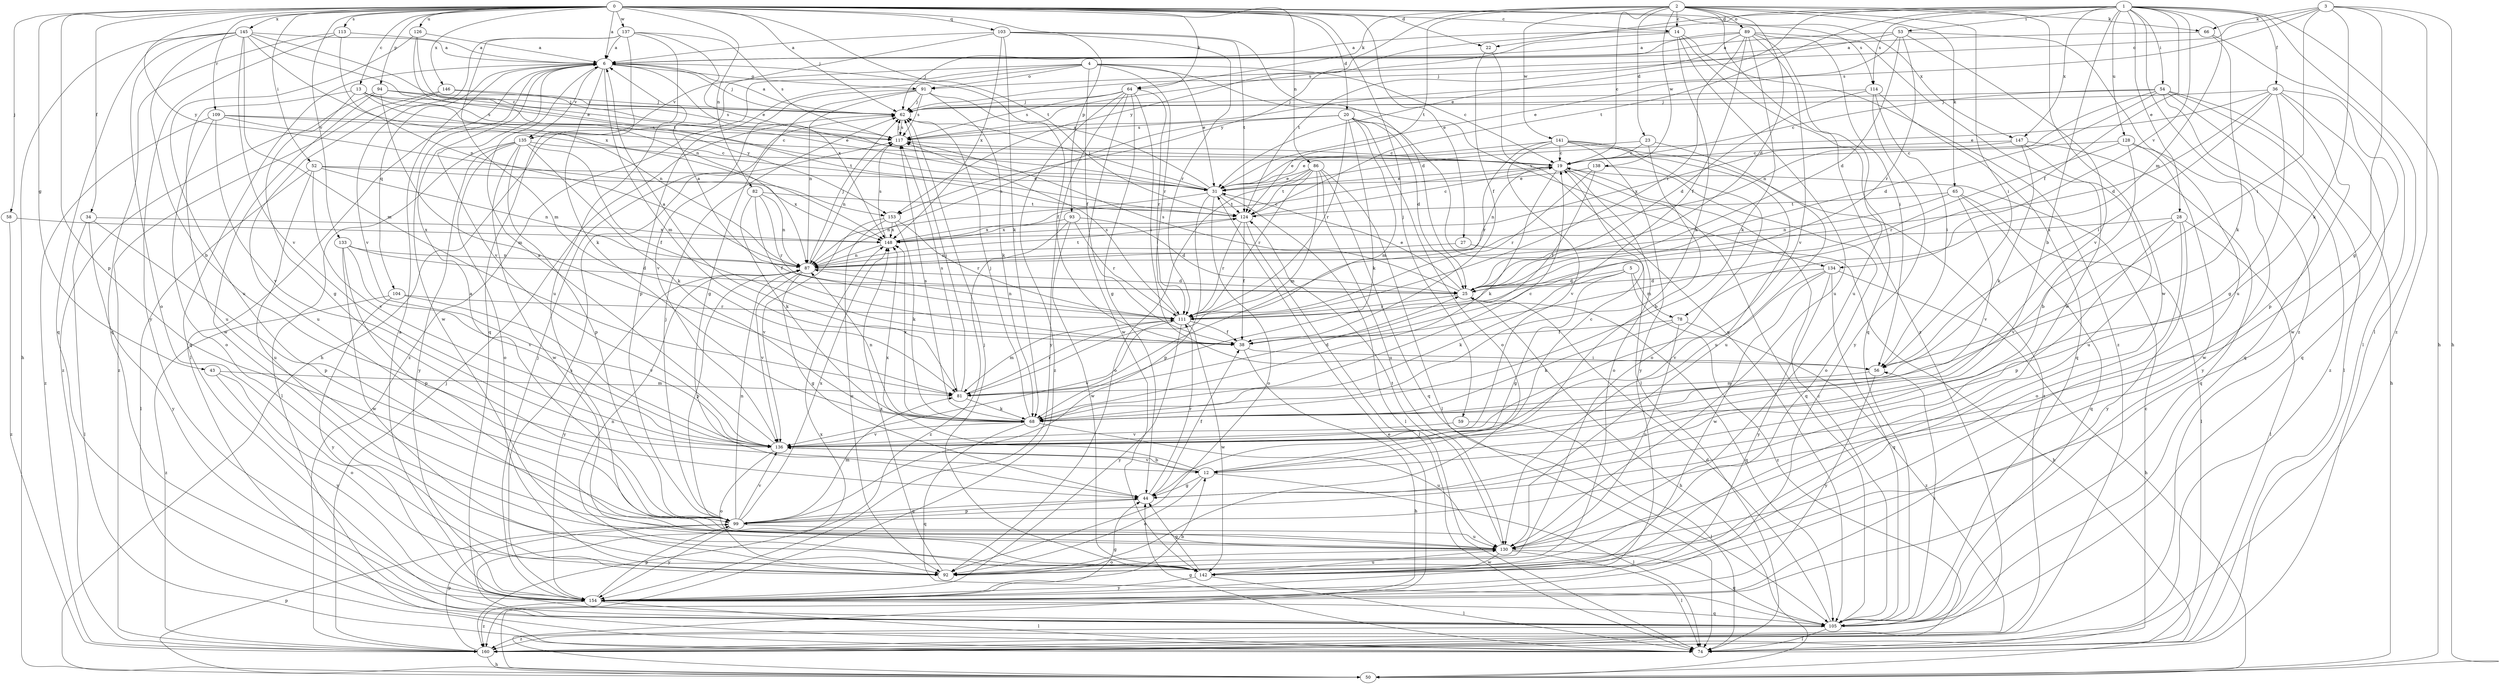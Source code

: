 strict digraph  {
0;
1;
2;
3;
4;
5;
6;
12;
13;
14;
19;
20;
22;
23;
25;
27;
28;
31;
34;
36;
38;
43;
44;
50;
52;
53;
54;
56;
58;
59;
62;
64;
65;
66;
68;
74;
78;
81;
82;
86;
87;
89;
91;
92;
93;
94;
99;
103;
104;
105;
109;
111;
113;
114;
117;
124;
126;
128;
130;
133;
134;
135;
136;
137;
138;
141;
142;
145;
146;
147;
148;
153;
154;
160;
0 -> 6  [label=a];
0 -> 13  [label=c];
0 -> 14  [label=c];
0 -> 20  [label=d];
0 -> 22  [label=d];
0 -> 27  [label=e];
0 -> 34  [label=f];
0 -> 43  [label=g];
0 -> 52  [label=i];
0 -> 58  [label=j];
0 -> 59  [label=j];
0 -> 62  [label=j];
0 -> 64  [label=k];
0 -> 82  [label=n];
0 -> 86  [label=n];
0 -> 93  [label=p];
0 -> 94  [label=p];
0 -> 99  [label=p];
0 -> 103  [label=q];
0 -> 109  [label=r];
0 -> 113  [label=s];
0 -> 114  [label=s];
0 -> 124  [label=t];
0 -> 126  [label=u];
0 -> 133  [label=v];
0 -> 137  [label=w];
0 -> 145  [label=x];
0 -> 146  [label=x];
0 -> 147  [label=x];
0 -> 153  [label=y];
1 -> 12  [label=b];
1 -> 22  [label=d];
1 -> 28  [label=e];
1 -> 31  [label=e];
1 -> 36  [label=f];
1 -> 38  [label=f];
1 -> 50  [label=h];
1 -> 53  [label=i];
1 -> 54  [label=i];
1 -> 74  [label=l];
1 -> 78  [label=m];
1 -> 114  [label=s];
1 -> 117  [label=s];
1 -> 124  [label=t];
1 -> 128  [label=u];
1 -> 134  [label=v];
1 -> 147  [label=x];
1 -> 160  [label=z];
2 -> 14  [label=c];
2 -> 19  [label=c];
2 -> 23  [label=d];
2 -> 25  [label=d];
2 -> 56  [label=i];
2 -> 64  [label=k];
2 -> 65  [label=k];
2 -> 66  [label=k];
2 -> 89  [label=o];
2 -> 124  [label=t];
2 -> 138  [label=w];
2 -> 141  [label=w];
2 -> 142  [label=w];
2 -> 153  [label=y];
2 -> 160  [label=z];
3 -> 44  [label=g];
3 -> 50  [label=h];
3 -> 56  [label=i];
3 -> 66  [label=k];
3 -> 68  [label=k];
3 -> 91  [label=o];
3 -> 117  [label=s];
3 -> 160  [label=z];
4 -> 19  [label=c];
4 -> 31  [label=e];
4 -> 38  [label=f];
4 -> 91  [label=o];
4 -> 99  [label=p];
4 -> 111  [label=r];
4 -> 134  [label=v];
4 -> 135  [label=v];
4 -> 160  [label=z];
5 -> 25  [label=d];
5 -> 44  [label=g];
5 -> 68  [label=k];
5 -> 78  [label=m];
5 -> 160  [label=z];
6 -> 62  [label=j];
6 -> 68  [label=k];
6 -> 74  [label=l];
6 -> 81  [label=m];
6 -> 91  [label=o];
6 -> 104  [label=q];
6 -> 105  [label=q];
6 -> 135  [label=v];
6 -> 136  [label=v];
6 -> 142  [label=w];
6 -> 148  [label=x];
12 -> 19  [label=c];
12 -> 44  [label=g];
12 -> 74  [label=l];
12 -> 92  [label=o];
12 -> 136  [label=v];
12 -> 148  [label=x];
13 -> 44  [label=g];
13 -> 62  [label=j];
13 -> 87  [label=n];
13 -> 117  [label=s];
13 -> 130  [label=u];
13 -> 153  [label=y];
14 -> 6  [label=a];
14 -> 68  [label=k];
14 -> 105  [label=q];
14 -> 130  [label=u];
14 -> 153  [label=y];
14 -> 160  [label=z];
19 -> 31  [label=e];
19 -> 68  [label=k];
19 -> 87  [label=n];
19 -> 92  [label=o];
19 -> 105  [label=q];
20 -> 25  [label=d];
20 -> 68  [label=k];
20 -> 74  [label=l];
20 -> 81  [label=m];
20 -> 87  [label=n];
20 -> 92  [label=o];
20 -> 111  [label=r];
20 -> 117  [label=s];
22 -> 38  [label=f];
22 -> 105  [label=q];
23 -> 12  [label=b];
23 -> 19  [label=c];
23 -> 31  [label=e];
23 -> 130  [label=u];
25 -> 6  [label=a];
25 -> 31  [label=e];
25 -> 50  [label=h];
25 -> 105  [label=q];
25 -> 111  [label=r];
25 -> 117  [label=s];
27 -> 50  [label=h];
27 -> 87  [label=n];
28 -> 74  [label=l];
28 -> 92  [label=o];
28 -> 99  [label=p];
28 -> 136  [label=v];
28 -> 148  [label=x];
28 -> 154  [label=y];
31 -> 6  [label=a];
31 -> 62  [label=j];
31 -> 74  [label=l];
31 -> 87  [label=n];
31 -> 92  [label=o];
31 -> 99  [label=p];
31 -> 124  [label=t];
34 -> 74  [label=l];
34 -> 99  [label=p];
34 -> 148  [label=x];
34 -> 154  [label=y];
36 -> 25  [label=d];
36 -> 31  [label=e];
36 -> 44  [label=g];
36 -> 56  [label=i];
36 -> 62  [label=j];
36 -> 99  [label=p];
36 -> 105  [label=q];
36 -> 142  [label=w];
38 -> 6  [label=a];
38 -> 50  [label=h];
38 -> 56  [label=i];
43 -> 81  [label=m];
43 -> 92  [label=o];
43 -> 154  [label=y];
44 -> 38  [label=f];
44 -> 99  [label=p];
44 -> 111  [label=r];
50 -> 31  [label=e];
50 -> 99  [label=p];
52 -> 31  [label=e];
52 -> 74  [label=l];
52 -> 87  [label=n];
52 -> 130  [label=u];
52 -> 136  [label=v];
52 -> 148  [label=x];
53 -> 6  [label=a];
53 -> 25  [label=d];
53 -> 31  [label=e];
53 -> 62  [label=j];
53 -> 111  [label=r];
53 -> 130  [label=u];
53 -> 136  [label=v];
54 -> 19  [label=c];
54 -> 25  [label=d];
54 -> 50  [label=h];
54 -> 62  [label=j];
54 -> 74  [label=l];
54 -> 87  [label=n];
54 -> 105  [label=q];
54 -> 160  [label=z];
56 -> 81  [label=m];
56 -> 154  [label=y];
58 -> 148  [label=x];
58 -> 160  [label=z];
59 -> 74  [label=l];
59 -> 136  [label=v];
62 -> 6  [label=a];
62 -> 117  [label=s];
64 -> 44  [label=g];
64 -> 56  [label=i];
64 -> 62  [label=j];
64 -> 111  [label=r];
64 -> 117  [label=s];
64 -> 142  [label=w];
64 -> 154  [label=y];
64 -> 160  [label=z];
65 -> 74  [label=l];
65 -> 87  [label=n];
65 -> 105  [label=q];
65 -> 124  [label=t];
65 -> 136  [label=v];
66 -> 6  [label=a];
66 -> 68  [label=k];
66 -> 74  [label=l];
68 -> 19  [label=c];
68 -> 62  [label=j];
68 -> 87  [label=n];
68 -> 105  [label=q];
68 -> 117  [label=s];
68 -> 130  [label=u];
68 -> 136  [label=v];
68 -> 148  [label=x];
74 -> 19  [label=c];
74 -> 44  [label=g];
78 -> 38  [label=f];
78 -> 68  [label=k];
78 -> 130  [label=u];
78 -> 160  [label=z];
81 -> 25  [label=d];
81 -> 62  [label=j];
81 -> 68  [label=k];
81 -> 111  [label=r];
81 -> 117  [label=s];
82 -> 38  [label=f];
82 -> 68  [label=k];
82 -> 87  [label=n];
82 -> 111  [label=r];
82 -> 124  [label=t];
86 -> 31  [label=e];
86 -> 74  [label=l];
86 -> 81  [label=m];
86 -> 92  [label=o];
86 -> 105  [label=q];
86 -> 111  [label=r];
86 -> 124  [label=t];
86 -> 130  [label=u];
87 -> 25  [label=d];
87 -> 44  [label=g];
87 -> 62  [label=j];
87 -> 99  [label=p];
87 -> 124  [label=t];
87 -> 136  [label=v];
87 -> 154  [label=y];
89 -> 6  [label=a];
89 -> 38  [label=f];
89 -> 56  [label=i];
89 -> 62  [label=j];
89 -> 68  [label=k];
89 -> 111  [label=r];
89 -> 124  [label=t];
89 -> 130  [label=u];
89 -> 136  [label=v];
89 -> 142  [label=w];
91 -> 38  [label=f];
91 -> 44  [label=g];
91 -> 62  [label=j];
91 -> 68  [label=k];
91 -> 87  [label=n];
91 -> 117  [label=s];
91 -> 136  [label=v];
92 -> 87  [label=n];
92 -> 148  [label=x];
93 -> 25  [label=d];
93 -> 111  [label=r];
93 -> 142  [label=w];
93 -> 148  [label=x];
93 -> 160  [label=z];
94 -> 31  [label=e];
94 -> 62  [label=j];
94 -> 81  [label=m];
94 -> 142  [label=w];
94 -> 160  [label=z];
99 -> 6  [label=a];
99 -> 44  [label=g];
99 -> 62  [label=j];
99 -> 81  [label=m];
99 -> 87  [label=n];
99 -> 130  [label=u];
99 -> 136  [label=v];
99 -> 148  [label=x];
99 -> 154  [label=y];
103 -> 6  [label=a];
103 -> 25  [label=d];
103 -> 50  [label=h];
103 -> 68  [label=k];
103 -> 111  [label=r];
103 -> 124  [label=t];
103 -> 148  [label=x];
104 -> 111  [label=r];
104 -> 136  [label=v];
104 -> 154  [label=y];
104 -> 160  [label=z];
105 -> 19  [label=c];
105 -> 25  [label=d];
105 -> 56  [label=i];
105 -> 74  [label=l];
105 -> 148  [label=x];
105 -> 160  [label=z];
109 -> 19  [label=c];
109 -> 92  [label=o];
109 -> 117  [label=s];
109 -> 124  [label=t];
109 -> 136  [label=v];
109 -> 160  [label=z];
111 -> 38  [label=f];
111 -> 81  [label=m];
111 -> 87  [label=n];
111 -> 117  [label=s];
111 -> 136  [label=v];
111 -> 142  [label=w];
111 -> 154  [label=y];
113 -> 6  [label=a];
113 -> 87  [label=n];
113 -> 105  [label=q];
113 -> 154  [label=y];
114 -> 25  [label=d];
114 -> 56  [label=i];
114 -> 62  [label=j];
114 -> 105  [label=q];
114 -> 154  [label=y];
117 -> 19  [label=c];
117 -> 62  [label=j];
117 -> 87  [label=n];
124 -> 19  [label=c];
124 -> 38  [label=f];
124 -> 74  [label=l];
124 -> 111  [label=r];
124 -> 148  [label=x];
126 -> 6  [label=a];
126 -> 87  [label=n];
126 -> 124  [label=t];
126 -> 130  [label=u];
128 -> 12  [label=b];
128 -> 19  [label=c];
128 -> 111  [label=r];
128 -> 142  [label=w];
128 -> 154  [label=y];
130 -> 74  [label=l];
130 -> 92  [label=o];
130 -> 105  [label=q];
130 -> 124  [label=t];
130 -> 142  [label=w];
133 -> 25  [label=d];
133 -> 87  [label=n];
133 -> 99  [label=p];
133 -> 136  [label=v];
133 -> 142  [label=w];
134 -> 25  [label=d];
134 -> 50  [label=h];
134 -> 105  [label=q];
134 -> 136  [label=v];
134 -> 142  [label=w];
134 -> 154  [label=y];
135 -> 19  [label=c];
135 -> 38  [label=f];
135 -> 68  [label=k];
135 -> 74  [label=l];
135 -> 92  [label=o];
135 -> 99  [label=p];
135 -> 142  [label=w];
135 -> 154  [label=y];
136 -> 6  [label=a];
136 -> 12  [label=b];
136 -> 92  [label=o];
137 -> 6  [label=a];
137 -> 31  [label=e];
137 -> 81  [label=m];
137 -> 105  [label=q];
137 -> 117  [label=s];
137 -> 130  [label=u];
137 -> 136  [label=v];
138 -> 31  [label=e];
138 -> 38  [label=f];
138 -> 92  [label=o];
138 -> 111  [label=r];
141 -> 19  [label=c];
141 -> 31  [label=e];
141 -> 92  [label=o];
141 -> 111  [label=r];
141 -> 130  [label=u];
141 -> 136  [label=v];
141 -> 154  [label=y];
141 -> 160  [label=z];
142 -> 44  [label=g];
142 -> 62  [label=j];
142 -> 74  [label=l];
142 -> 130  [label=u];
142 -> 154  [label=y];
145 -> 6  [label=a];
145 -> 12  [label=b];
145 -> 19  [label=c];
145 -> 31  [label=e];
145 -> 50  [label=h];
145 -> 81  [label=m];
145 -> 92  [label=o];
145 -> 105  [label=q];
145 -> 136  [label=v];
145 -> 148  [label=x];
146 -> 62  [label=j];
146 -> 117  [label=s];
146 -> 130  [label=u];
146 -> 160  [label=z];
147 -> 19  [label=c];
147 -> 68  [label=k];
147 -> 105  [label=q];
147 -> 130  [label=u];
147 -> 148  [label=x];
148 -> 19  [label=c];
148 -> 87  [label=n];
148 -> 117  [label=s];
153 -> 68  [label=k];
153 -> 92  [label=o];
153 -> 111  [label=r];
153 -> 136  [label=v];
153 -> 148  [label=x];
154 -> 6  [label=a];
154 -> 12  [label=b];
154 -> 44  [label=g];
154 -> 62  [label=j];
154 -> 74  [label=l];
154 -> 99  [label=p];
154 -> 105  [label=q];
154 -> 117  [label=s];
154 -> 160  [label=z];
160 -> 50  [label=h];
160 -> 62  [label=j];
160 -> 99  [label=p];
}
